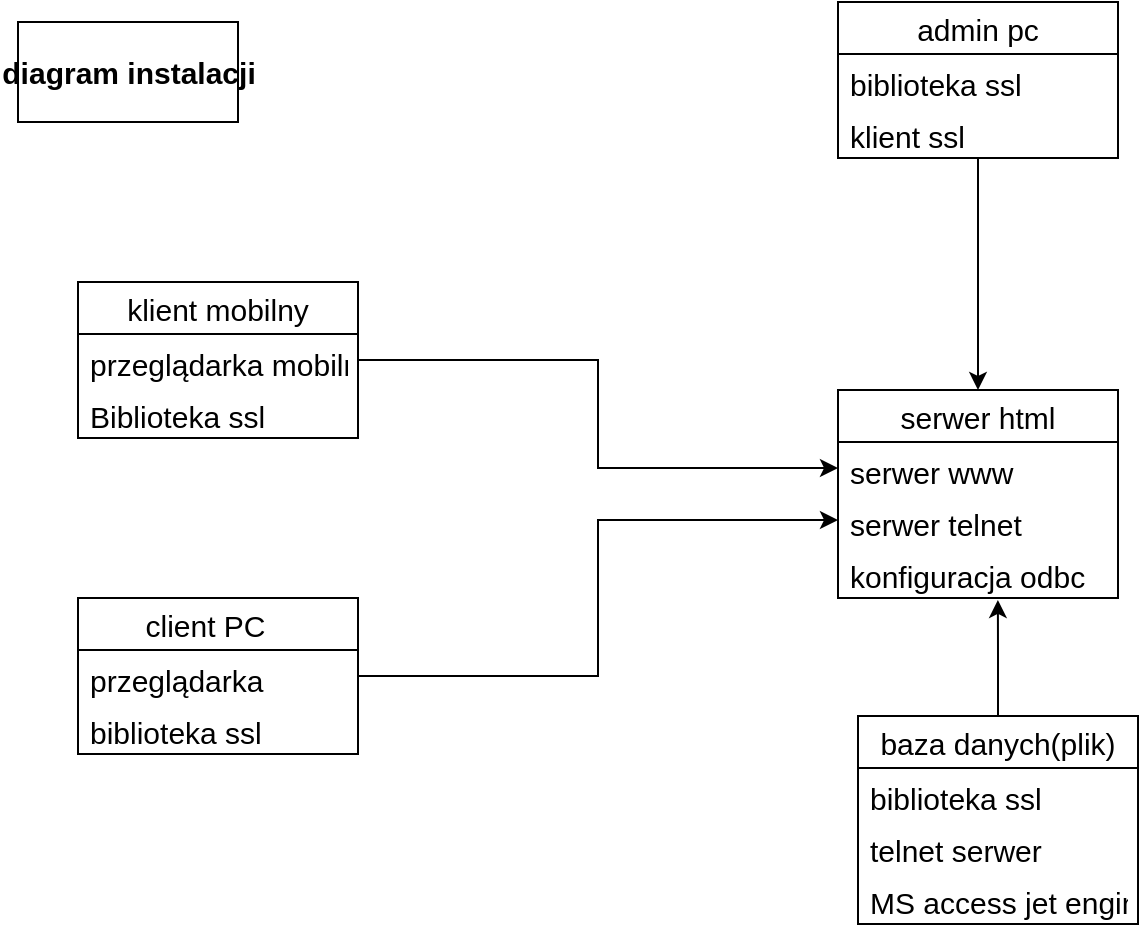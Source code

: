 <mxfile version="17.5.0" type="device"><diagram name="Page-1" id="e7e014a7-5840-1c2e-5031-d8a46d1fe8dd"><mxGraphModel dx="1422" dy="1606" grid="1" gridSize="10" guides="1" tooltips="1" connect="1" arrows="1" fold="1" page="1" pageScale="1" pageWidth="1169" pageHeight="826" background="none" math="0" shadow="0"><root><mxCell id="0"/><mxCell id="1" parent="0"/><mxCell id="K8ud1Uj2lZbgNMzfO1_s-41" value="&lt;font style=&quot;font-size: 15px&quot;&gt;&lt;b&gt;diagram instalacji&lt;/b&gt;&lt;/font&gt;" style="html=1;" vertex="1" parent="1"><mxGeometry x="270" y="-760" width="110" height="50" as="geometry"/></mxCell><mxCell id="K8ud1Uj2lZbgNMzfO1_s-43" value="client PC   " style="swimlane;fontStyle=0;childLayout=stackLayout;horizontal=1;startSize=26;fillColor=none;horizontalStack=0;resizeParent=1;resizeParentMax=0;resizeLast=0;collapsible=1;marginBottom=0;fontSize=15;" vertex="1" parent="1"><mxGeometry x="300" y="-472" width="140" height="78" as="geometry"/></mxCell><mxCell id="K8ud1Uj2lZbgNMzfO1_s-44" value="przeglądarka" style="text;strokeColor=none;fillColor=none;align=left;verticalAlign=top;spacingLeft=4;spacingRight=4;overflow=hidden;rotatable=0;points=[[0,0.5],[1,0.5]];portConstraint=eastwest;fontSize=15;" vertex="1" parent="K8ud1Uj2lZbgNMzfO1_s-43"><mxGeometry y="26" width="140" height="26" as="geometry"/></mxCell><mxCell id="K8ud1Uj2lZbgNMzfO1_s-45" value="biblioteka ssl" style="text;strokeColor=none;fillColor=none;align=left;verticalAlign=top;spacingLeft=4;spacingRight=4;overflow=hidden;rotatable=0;points=[[0,0.5],[1,0.5]];portConstraint=eastwest;fontSize=15;" vertex="1" parent="K8ud1Uj2lZbgNMzfO1_s-43"><mxGeometry y="52" width="140" height="26" as="geometry"/></mxCell><mxCell id="K8ud1Uj2lZbgNMzfO1_s-47" value="klient mobilny" style="swimlane;fontStyle=0;childLayout=stackLayout;horizontal=1;startSize=26;fillColor=none;horizontalStack=0;resizeParent=1;resizeParentMax=0;resizeLast=0;collapsible=1;marginBottom=0;fontSize=15;" vertex="1" parent="1"><mxGeometry x="300" y="-630" width="140" height="78" as="geometry"/></mxCell><mxCell id="K8ud1Uj2lZbgNMzfO1_s-48" value="przeglądarka mobilna" style="text;strokeColor=none;fillColor=none;align=left;verticalAlign=top;spacingLeft=4;spacingRight=4;overflow=hidden;rotatable=0;points=[[0,0.5],[1,0.5]];portConstraint=eastwest;fontSize=15;" vertex="1" parent="K8ud1Uj2lZbgNMzfO1_s-47"><mxGeometry y="26" width="140" height="26" as="geometry"/></mxCell><mxCell id="K8ud1Uj2lZbgNMzfO1_s-49" value="Biblioteka ssl" style="text;strokeColor=none;fillColor=none;align=left;verticalAlign=top;spacingLeft=4;spacingRight=4;overflow=hidden;rotatable=0;points=[[0,0.5],[1,0.5]];portConstraint=eastwest;fontSize=15;" vertex="1" parent="K8ud1Uj2lZbgNMzfO1_s-47"><mxGeometry y="52" width="140" height="26" as="geometry"/></mxCell><mxCell id="K8ud1Uj2lZbgNMzfO1_s-51" value="serwer html" style="swimlane;fontStyle=0;childLayout=stackLayout;horizontal=1;startSize=26;fillColor=none;horizontalStack=0;resizeParent=1;resizeParentMax=0;resizeLast=0;collapsible=1;marginBottom=0;fontSize=15;" vertex="1" parent="1"><mxGeometry x="680" y="-576" width="140" height="104" as="geometry"/></mxCell><mxCell id="K8ud1Uj2lZbgNMzfO1_s-52" value="serwer www" style="text;strokeColor=none;fillColor=none;align=left;verticalAlign=top;spacingLeft=4;spacingRight=4;overflow=hidden;rotatable=0;points=[[0,0.5],[1,0.5]];portConstraint=eastwest;fontSize=15;" vertex="1" parent="K8ud1Uj2lZbgNMzfO1_s-51"><mxGeometry y="26" width="140" height="26" as="geometry"/></mxCell><mxCell id="K8ud1Uj2lZbgNMzfO1_s-53" value="serwer telnet" style="text;strokeColor=none;fillColor=none;align=left;verticalAlign=top;spacingLeft=4;spacingRight=4;overflow=hidden;rotatable=0;points=[[0,0.5],[1,0.5]];portConstraint=eastwest;fontSize=15;" vertex="1" parent="K8ud1Uj2lZbgNMzfO1_s-51"><mxGeometry y="52" width="140" height="26" as="geometry"/></mxCell><mxCell id="K8ud1Uj2lZbgNMzfO1_s-63" value="konfiguracja odbc" style="text;strokeColor=none;fillColor=none;align=left;verticalAlign=top;spacingLeft=4;spacingRight=4;overflow=hidden;rotatable=0;points=[[0,0.5],[1,0.5]];portConstraint=eastwest;fontSize=15;" vertex="1" parent="K8ud1Uj2lZbgNMzfO1_s-51"><mxGeometry y="78" width="140" height="26" as="geometry"/></mxCell><mxCell id="K8ud1Uj2lZbgNMzfO1_s-56" style="edgeStyle=orthogonalEdgeStyle;rounded=0;orthogonalLoop=1;jettySize=auto;html=1;fontSize=15;" edge="1" parent="1" source="K8ud1Uj2lZbgNMzfO1_s-48" target="K8ud1Uj2lZbgNMzfO1_s-52"><mxGeometry relative="1" as="geometry"/></mxCell><mxCell id="K8ud1Uj2lZbgNMzfO1_s-57" style="edgeStyle=orthogonalEdgeStyle;rounded=0;orthogonalLoop=1;jettySize=auto;html=1;entryX=0;entryY=0.5;entryDx=0;entryDy=0;fontSize=15;" edge="1" parent="1" source="K8ud1Uj2lZbgNMzfO1_s-44" target="K8ud1Uj2lZbgNMzfO1_s-53"><mxGeometry relative="1" as="geometry"/></mxCell><mxCell id="K8ud1Uj2lZbgNMzfO1_s-73" style="edgeStyle=orthogonalEdgeStyle;rounded=0;orthogonalLoop=1;jettySize=auto;html=1;fontSize=15;entryX=0.571;entryY=1.038;entryDx=0;entryDy=0;entryPerimeter=0;" edge="1" parent="1" source="K8ud1Uj2lZbgNMzfO1_s-58" target="K8ud1Uj2lZbgNMzfO1_s-63"><mxGeometry relative="1" as="geometry"/></mxCell><mxCell id="K8ud1Uj2lZbgNMzfO1_s-58" value="baza danych(plik)" style="swimlane;fontStyle=0;childLayout=stackLayout;horizontal=1;startSize=26;fillColor=none;horizontalStack=0;resizeParent=1;resizeParentMax=0;resizeLast=0;collapsible=1;marginBottom=0;fontSize=15;" vertex="1" parent="1"><mxGeometry x="690" y="-413" width="140" height="104" as="geometry"/></mxCell><mxCell id="K8ud1Uj2lZbgNMzfO1_s-60" value="biblioteka ssl" style="text;strokeColor=none;fillColor=none;align=left;verticalAlign=top;spacingLeft=4;spacingRight=4;overflow=hidden;rotatable=0;points=[[0,0.5],[1,0.5]];portConstraint=eastwest;fontSize=15;" vertex="1" parent="K8ud1Uj2lZbgNMzfO1_s-58"><mxGeometry y="26" width="140" height="26" as="geometry"/></mxCell><mxCell id="K8ud1Uj2lZbgNMzfO1_s-74" value="telnet serwer" style="text;strokeColor=none;fillColor=none;align=left;verticalAlign=top;spacingLeft=4;spacingRight=4;overflow=hidden;rotatable=0;points=[[0,0.5],[1,0.5]];portConstraint=eastwest;fontSize=15;" vertex="1" parent="K8ud1Uj2lZbgNMzfO1_s-58"><mxGeometry y="52" width="140" height="26" as="geometry"/></mxCell><mxCell id="K8ud1Uj2lZbgNMzfO1_s-62" value="MS access jet engine" style="text;strokeColor=none;fillColor=none;align=left;verticalAlign=top;spacingLeft=4;spacingRight=4;overflow=hidden;rotatable=0;points=[[0,0.5],[1,0.5]];portConstraint=eastwest;fontSize=15;" vertex="1" parent="K8ud1Uj2lZbgNMzfO1_s-58"><mxGeometry y="78" width="140" height="26" as="geometry"/></mxCell><mxCell id="K8ud1Uj2lZbgNMzfO1_s-75" style="edgeStyle=orthogonalEdgeStyle;rounded=0;orthogonalLoop=1;jettySize=auto;html=1;fontSize=15;" edge="1" parent="1" source="K8ud1Uj2lZbgNMzfO1_s-65" target="K8ud1Uj2lZbgNMzfO1_s-51"><mxGeometry relative="1" as="geometry"/></mxCell><mxCell id="K8ud1Uj2lZbgNMzfO1_s-65" value="admin pc" style="swimlane;fontStyle=0;childLayout=stackLayout;horizontal=1;startSize=26;fillColor=none;horizontalStack=0;resizeParent=1;resizeParentMax=0;resizeLast=0;collapsible=1;marginBottom=0;fontSize=15;" vertex="1" parent="1"><mxGeometry x="680" y="-770" width="140" height="78" as="geometry"/></mxCell><mxCell id="K8ud1Uj2lZbgNMzfO1_s-66" value="biblioteka ssl" style="text;strokeColor=none;fillColor=none;align=left;verticalAlign=top;spacingLeft=4;spacingRight=4;overflow=hidden;rotatable=0;points=[[0,0.5],[1,0.5]];portConstraint=eastwest;fontSize=15;" vertex="1" parent="K8ud1Uj2lZbgNMzfO1_s-65"><mxGeometry y="26" width="140" height="26" as="geometry"/></mxCell><mxCell id="K8ud1Uj2lZbgNMzfO1_s-67" value="klient ssl" style="text;strokeColor=none;fillColor=none;align=left;verticalAlign=top;spacingLeft=4;spacingRight=4;overflow=hidden;rotatable=0;points=[[0,0.5],[1,0.5]];portConstraint=eastwest;fontSize=15;" vertex="1" parent="K8ud1Uj2lZbgNMzfO1_s-65"><mxGeometry y="52" width="140" height="26" as="geometry"/></mxCell></root></mxGraphModel></diagram></mxfile>